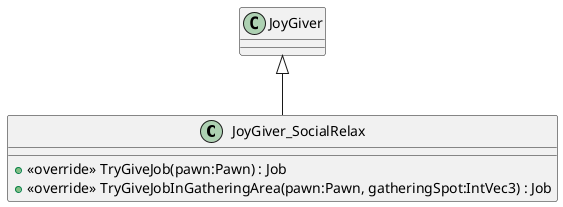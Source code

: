 @startuml
class JoyGiver_SocialRelax {
    + <<override>> TryGiveJob(pawn:Pawn) : Job
    + <<override>> TryGiveJobInGatheringArea(pawn:Pawn, gatheringSpot:IntVec3) : Job
}
JoyGiver <|-- JoyGiver_SocialRelax
@enduml
